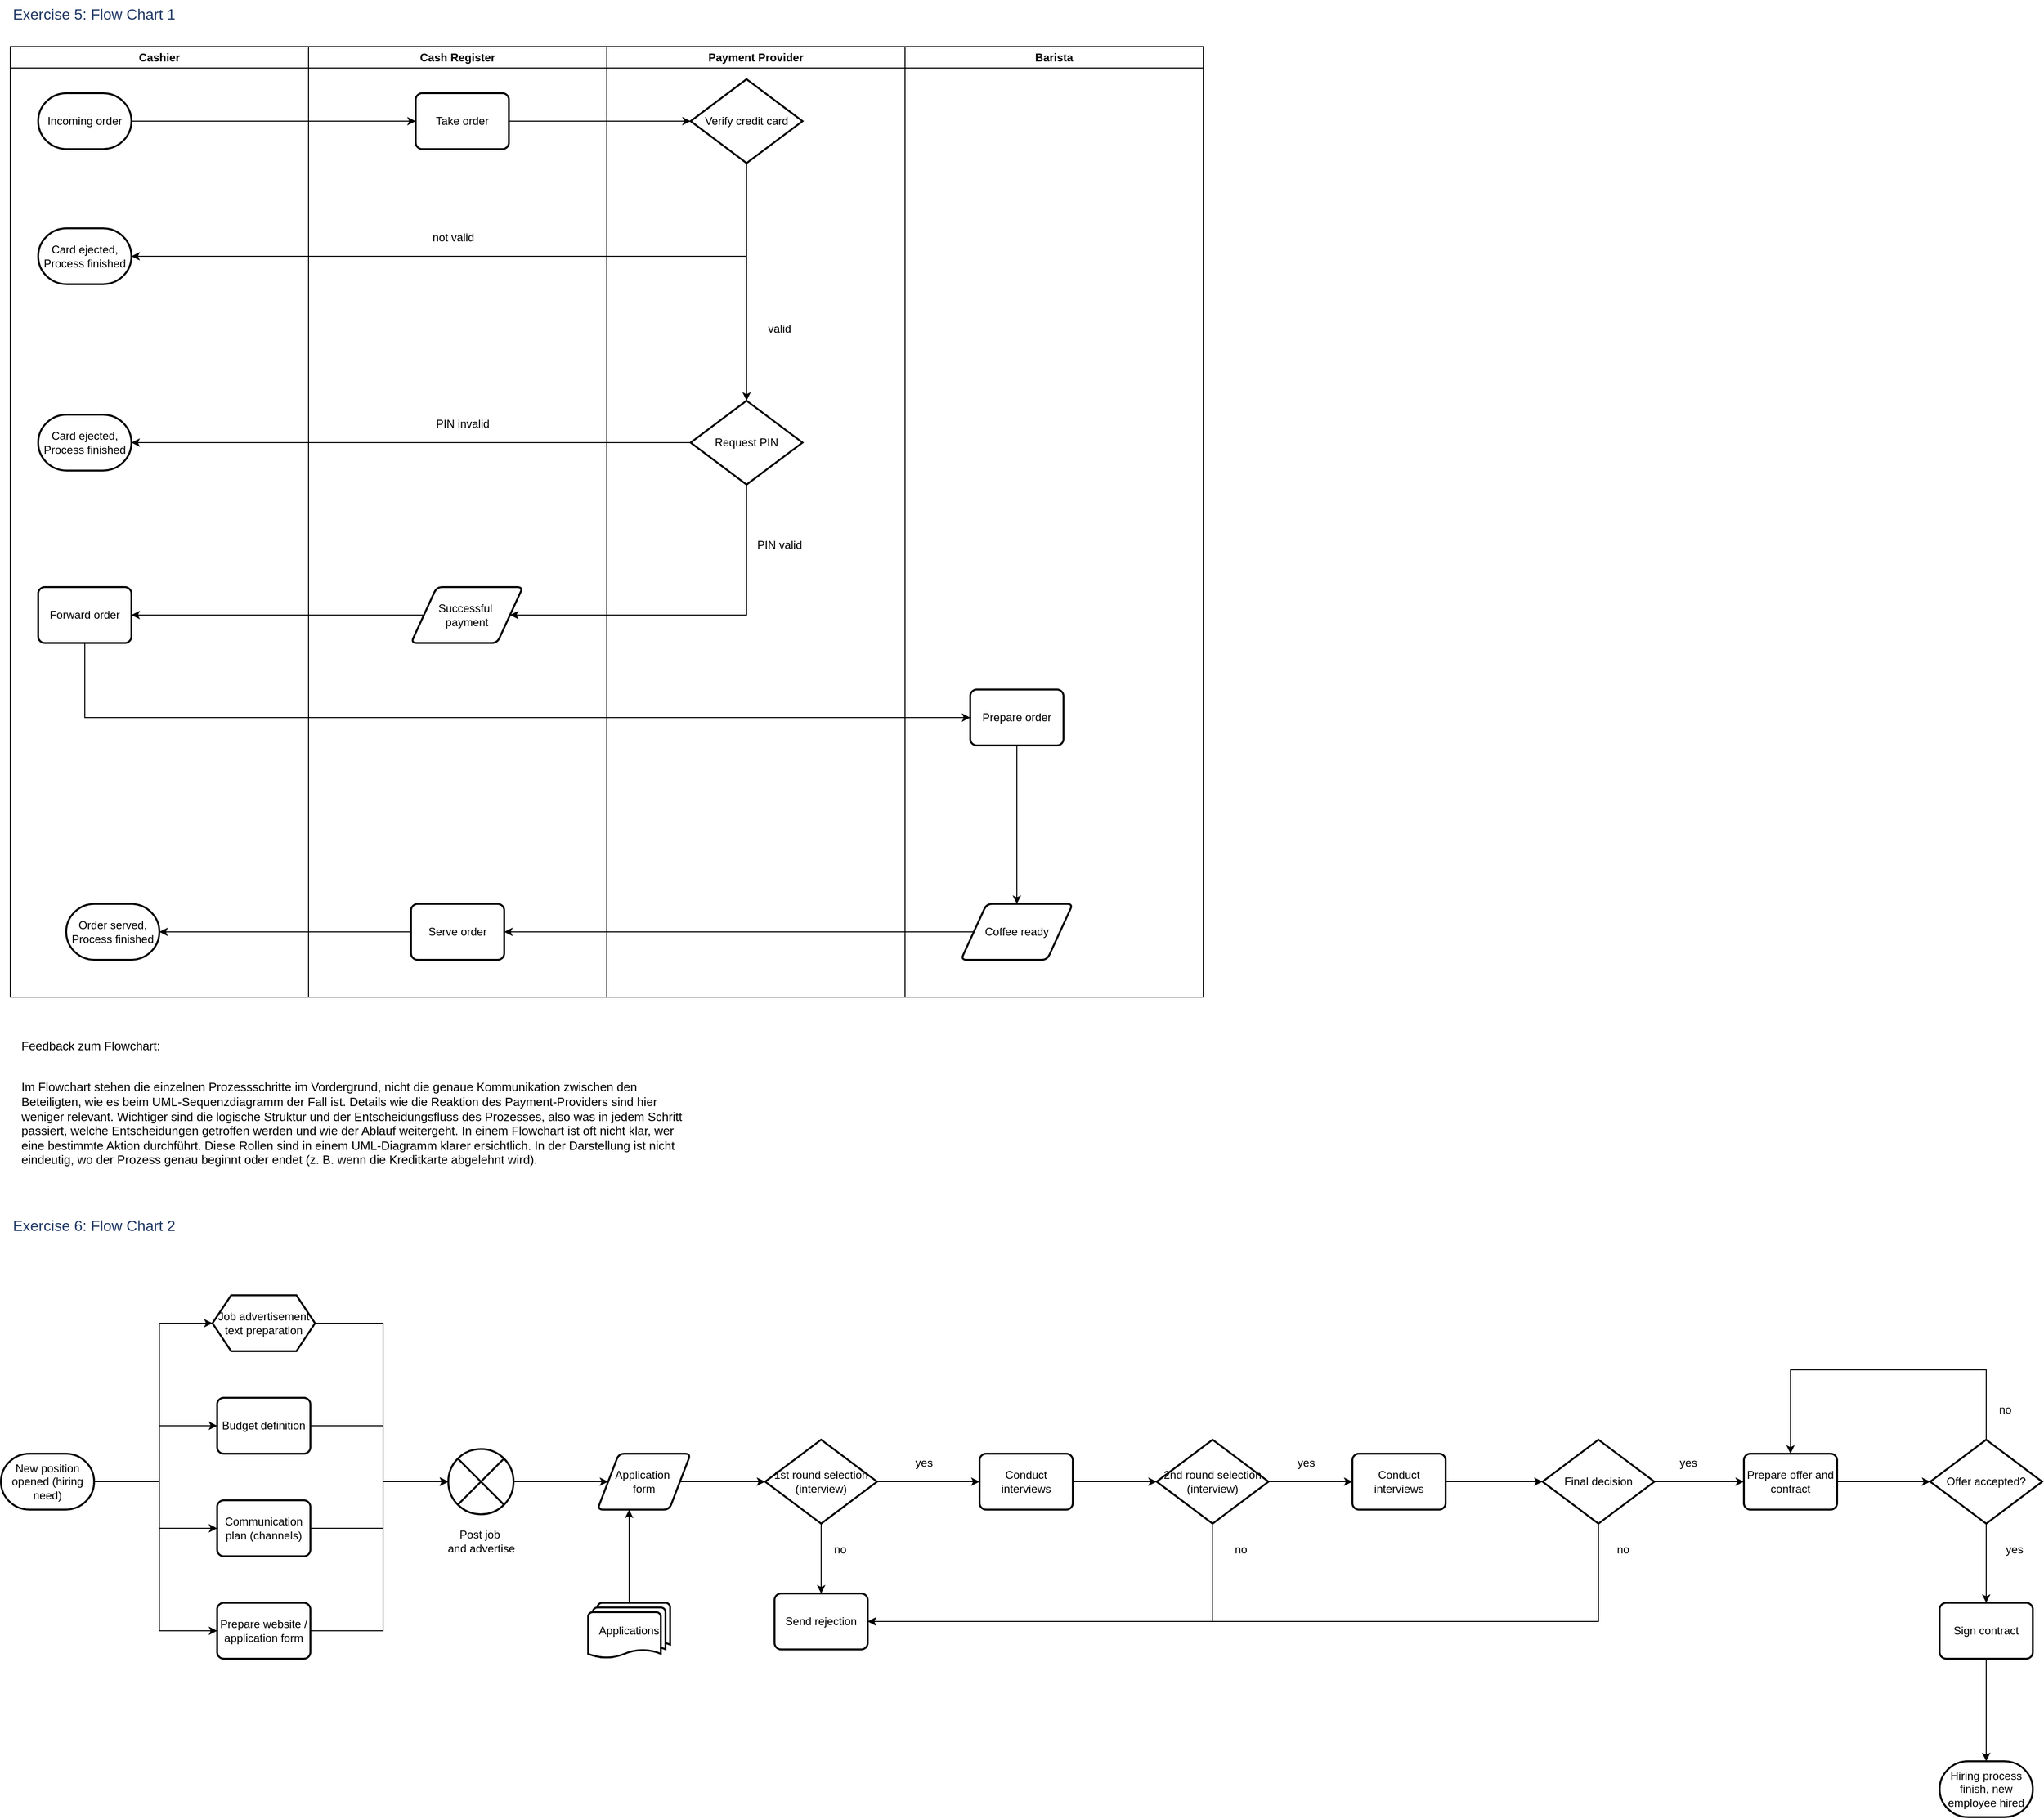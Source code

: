 <mxfile version="27.0.2">
  <diagram id="6a731a19-8d31-9384-78a2-239565b7b9f0" name="Page-1">
    <mxGraphModel dx="1627" dy="977" grid="1" gridSize="10" guides="1" tooltips="1" connect="1" arrows="1" fold="1" page="1" pageScale="1" pageWidth="1169" pageHeight="827" background="none" math="0" shadow="0">
      <root>
        <mxCell id="0" />
        <mxCell id="1" parent="0" />
        <mxCell id="QMoyi2XgnDFTkMKc4ycw-55" value="Cashier" style="swimlane;whiteSpace=wrap;html=1;" parent="1" vertex="1">
          <mxGeometry x="50" y="70" width="320" height="1020" as="geometry" />
        </mxCell>
        <mxCell id="v3eB7rThs6Ld6x55L0U5-2" value="Incoming order" style="strokeWidth=2;html=1;shape=mxgraph.flowchart.terminator;whiteSpace=wrap;" parent="QMoyi2XgnDFTkMKc4ycw-55" vertex="1">
          <mxGeometry x="30" y="50" width="100" height="60" as="geometry" />
        </mxCell>
        <mxCell id="4QQTCDZb-o6krKUZrpmz-16" value="Card ejected, Process finished" style="strokeWidth=2;html=1;shape=mxgraph.flowchart.terminator;whiteSpace=wrap;" vertex="1" parent="QMoyi2XgnDFTkMKc4ycw-55">
          <mxGeometry x="30" y="195" width="100" height="60" as="geometry" />
        </mxCell>
        <mxCell id="4QQTCDZb-o6krKUZrpmz-17" value="Card ejected, Process finished" style="strokeWidth=2;html=1;shape=mxgraph.flowchart.terminator;whiteSpace=wrap;" vertex="1" parent="QMoyi2XgnDFTkMKc4ycw-55">
          <mxGeometry x="30" y="395" width="100" height="60" as="geometry" />
        </mxCell>
        <mxCell id="4QQTCDZb-o6krKUZrpmz-18" value="Order served, Process finished" style="strokeWidth=2;html=1;shape=mxgraph.flowchart.terminator;whiteSpace=wrap;" vertex="1" parent="QMoyi2XgnDFTkMKc4ycw-55">
          <mxGeometry x="60" y="920" width="100" height="60" as="geometry" />
        </mxCell>
        <mxCell id="4QQTCDZb-o6krKUZrpmz-20" value="Forward order" style="rounded=1;whiteSpace=wrap;html=1;absoluteArcSize=1;arcSize=14;strokeWidth=2;" vertex="1" parent="QMoyi2XgnDFTkMKc4ycw-55">
          <mxGeometry x="30" y="580" width="100" height="60" as="geometry" />
        </mxCell>
        <mxCell id="QMoyi2XgnDFTkMKc4ycw-56" value="Cash Register" style="swimlane;whiteSpace=wrap;html=1;" parent="1" vertex="1">
          <mxGeometry x="370" y="70" width="320" height="1020" as="geometry" />
        </mxCell>
        <mxCell id="v3eB7rThs6Ld6x55L0U5-4" value="Take order" style="rounded=1;whiteSpace=wrap;html=1;absoluteArcSize=1;arcSize=14;strokeWidth=2;" parent="QMoyi2XgnDFTkMKc4ycw-56" vertex="1">
          <mxGeometry x="115" y="50" width="100" height="60" as="geometry" />
        </mxCell>
        <mxCell id="4QQTCDZb-o6krKUZrpmz-3" value="not valid" style="text;html=1;align=center;verticalAlign=middle;resizable=0;points=[];autosize=1;strokeColor=none;fillColor=none;" vertex="1" parent="QMoyi2XgnDFTkMKc4ycw-56">
          <mxGeometry x="120" y="190" width="70" height="30" as="geometry" />
        </mxCell>
        <mxCell id="4QQTCDZb-o6krKUZrpmz-8" value="PIN invalid" style="text;html=1;align=center;verticalAlign=middle;resizable=0;points=[];autosize=1;strokeColor=none;fillColor=none;" vertex="1" parent="QMoyi2XgnDFTkMKc4ycw-56">
          <mxGeometry x="125" y="390" width="80" height="30" as="geometry" />
        </mxCell>
        <mxCell id="4QQTCDZb-o6krKUZrpmz-19" value="Successful&amp;nbsp;&lt;div&gt;payment&lt;/div&gt;" style="shape=parallelogram;html=1;strokeWidth=2;perimeter=parallelogramPerimeter;whiteSpace=wrap;rounded=1;arcSize=12;size=0.23;" vertex="1" parent="QMoyi2XgnDFTkMKc4ycw-56">
          <mxGeometry x="110" y="580" width="120" height="60" as="geometry" />
        </mxCell>
        <mxCell id="v3eB7rThs6Ld6x55L0U5-7" value="Serve order" style="rounded=1;whiteSpace=wrap;html=1;absoluteArcSize=1;arcSize=14;strokeWidth=2;" parent="QMoyi2XgnDFTkMKc4ycw-56" vertex="1">
          <mxGeometry x="110" y="920" width="100" height="60" as="geometry" />
        </mxCell>
        <mxCell id="QMoyi2XgnDFTkMKc4ycw-57" value="Payment Provider" style="swimlane;whiteSpace=wrap;html=1;" parent="1" vertex="1">
          <mxGeometry x="690" y="70" width="320" height="1020" as="geometry" />
        </mxCell>
        <mxCell id="v3eB7rThs6Ld6x55L0U5-5" value="Verify credit card" style="strokeWidth=2;html=1;shape=mxgraph.flowchart.decision;whiteSpace=wrap;" parent="QMoyi2XgnDFTkMKc4ycw-57" vertex="1">
          <mxGeometry x="90" y="35" width="120" height="90" as="geometry" />
        </mxCell>
        <mxCell id="4QQTCDZb-o6krKUZrpmz-6" value="Request PIN" style="strokeWidth=2;html=1;shape=mxgraph.flowchart.decision;whiteSpace=wrap;" vertex="1" parent="QMoyi2XgnDFTkMKc4ycw-57">
          <mxGeometry x="90" y="380" width="120" height="90" as="geometry" />
        </mxCell>
        <mxCell id="4QQTCDZb-o6krKUZrpmz-4" value="valid" style="text;html=1;align=center;verticalAlign=middle;resizable=0;points=[];autosize=1;strokeColor=none;fillColor=none;" vertex="1" parent="QMoyi2XgnDFTkMKc4ycw-57">
          <mxGeometry x="160" y="288" width="50" height="30" as="geometry" />
        </mxCell>
        <mxCell id="4QQTCDZb-o6krKUZrpmz-27" style="edgeStyle=orthogonalEdgeStyle;rounded=0;orthogonalLoop=1;jettySize=auto;html=1;entryX=0.5;entryY=0;entryDx=0;entryDy=0;entryPerimeter=0;" edge="1" parent="QMoyi2XgnDFTkMKc4ycw-57" source="v3eB7rThs6Ld6x55L0U5-5" target="4QQTCDZb-o6krKUZrpmz-6">
          <mxGeometry relative="1" as="geometry" />
        </mxCell>
        <mxCell id="4QQTCDZb-o6krKUZrpmz-11" value="PIN valid" style="text;html=1;align=center;verticalAlign=middle;resizable=0;points=[];autosize=1;strokeColor=none;fillColor=none;" vertex="1" parent="QMoyi2XgnDFTkMKc4ycw-57">
          <mxGeometry x="150" y="520" width="70" height="30" as="geometry" />
        </mxCell>
        <mxCell id="QMoyi2XgnDFTkMKc4ycw-58" value="Barista" style="swimlane;whiteSpace=wrap;html=1;" parent="1" vertex="1">
          <mxGeometry x="1010" y="70" width="320" height="1020" as="geometry" />
        </mxCell>
        <mxCell id="v3eB7rThs6Ld6x55L0U5-6" value="Coffee ready" style="shape=parallelogram;html=1;strokeWidth=2;perimeter=parallelogramPerimeter;whiteSpace=wrap;rounded=1;arcSize=12;size=0.23;" parent="QMoyi2XgnDFTkMKc4ycw-58" vertex="1">
          <mxGeometry x="60" y="920" width="120" height="60" as="geometry" />
        </mxCell>
        <mxCell id="4QQTCDZb-o6krKUZrpmz-32" style="edgeStyle=orthogonalEdgeStyle;rounded=0;orthogonalLoop=1;jettySize=auto;html=1;exitX=0.5;exitY=1;exitDx=0;exitDy=0;entryX=0.5;entryY=0;entryDx=0;entryDy=0;" edge="1" parent="QMoyi2XgnDFTkMKc4ycw-58" source="4QQTCDZb-o6krKUZrpmz-22" target="v3eB7rThs6Ld6x55L0U5-6">
          <mxGeometry relative="1" as="geometry" />
        </mxCell>
        <mxCell id="4QQTCDZb-o6krKUZrpmz-22" value="Prepare order" style="rounded=1;whiteSpace=wrap;html=1;absoluteArcSize=1;arcSize=14;strokeWidth=2;" vertex="1" parent="QMoyi2XgnDFTkMKc4ycw-58">
          <mxGeometry x="70" y="690" width="100" height="60" as="geometry" />
        </mxCell>
        <mxCell id="4QQTCDZb-o6krKUZrpmz-15" style="edgeStyle=orthogonalEdgeStyle;rounded=0;orthogonalLoop=1;jettySize=auto;html=1;entryX=1;entryY=0.5;entryDx=0;entryDy=0;entryPerimeter=0;" edge="1" parent="1" source="4QQTCDZb-o6krKUZrpmz-6" target="4QQTCDZb-o6krKUZrpmz-17">
          <mxGeometry relative="1" as="geometry">
            <mxPoint x="600" y="495" as="targetPoint" />
          </mxGeometry>
        </mxCell>
        <mxCell id="4QQTCDZb-o6krKUZrpmz-23" style="edgeStyle=orthogonalEdgeStyle;rounded=0;orthogonalLoop=1;jettySize=auto;html=1;" edge="1" parent="1" source="v3eB7rThs6Ld6x55L0U5-2" target="v3eB7rThs6Ld6x55L0U5-4">
          <mxGeometry relative="1" as="geometry" />
        </mxCell>
        <mxCell id="4QQTCDZb-o6krKUZrpmz-26" style="edgeStyle=orthogonalEdgeStyle;rounded=0;orthogonalLoop=1;jettySize=auto;html=1;exitX=1;exitY=0.5;exitDx=0;exitDy=0;entryX=0;entryY=0.5;entryDx=0;entryDy=0;entryPerimeter=0;" edge="1" parent="1" source="v3eB7rThs6Ld6x55L0U5-4" target="v3eB7rThs6Ld6x55L0U5-5">
          <mxGeometry relative="1" as="geometry" />
        </mxCell>
        <mxCell id="4QQTCDZb-o6krKUZrpmz-28" style="edgeStyle=orthogonalEdgeStyle;rounded=0;orthogonalLoop=1;jettySize=auto;html=1;exitX=0.5;exitY=1;exitDx=0;exitDy=0;exitPerimeter=0;entryX=1;entryY=0.5;entryDx=0;entryDy=0;entryPerimeter=0;" edge="1" parent="1" source="v3eB7rThs6Ld6x55L0U5-5" target="4QQTCDZb-o6krKUZrpmz-16">
          <mxGeometry relative="1" as="geometry">
            <mxPoint x="220" y="310" as="targetPoint" />
          </mxGeometry>
        </mxCell>
        <mxCell id="4QQTCDZb-o6krKUZrpmz-29" style="edgeStyle=orthogonalEdgeStyle;rounded=0;orthogonalLoop=1;jettySize=auto;html=1;exitX=0.5;exitY=1;exitDx=0;exitDy=0;exitPerimeter=0;entryX=1;entryY=0.5;entryDx=0;entryDy=0;" edge="1" parent="1" source="4QQTCDZb-o6krKUZrpmz-6" target="4QQTCDZb-o6krKUZrpmz-19">
          <mxGeometry relative="1" as="geometry">
            <Array as="points">
              <mxPoint x="840" y="680" />
            </Array>
          </mxGeometry>
        </mxCell>
        <mxCell id="4QQTCDZb-o6krKUZrpmz-30" style="edgeStyle=orthogonalEdgeStyle;rounded=0;orthogonalLoop=1;jettySize=auto;html=1;" edge="1" parent="1" source="4QQTCDZb-o6krKUZrpmz-19" target="4QQTCDZb-o6krKUZrpmz-20">
          <mxGeometry relative="1" as="geometry" />
        </mxCell>
        <mxCell id="4QQTCDZb-o6krKUZrpmz-31" style="edgeStyle=orthogonalEdgeStyle;rounded=0;orthogonalLoop=1;jettySize=auto;html=1;exitX=0.5;exitY=1;exitDx=0;exitDy=0;entryX=0;entryY=0.5;entryDx=0;entryDy=0;" edge="1" parent="1" source="4QQTCDZb-o6krKUZrpmz-20" target="4QQTCDZb-o6krKUZrpmz-22">
          <mxGeometry relative="1" as="geometry">
            <mxPoint x="870" y="810" as="targetPoint" />
          </mxGeometry>
        </mxCell>
        <mxCell id="4QQTCDZb-o6krKUZrpmz-33" style="edgeStyle=orthogonalEdgeStyle;rounded=0;orthogonalLoop=1;jettySize=auto;html=1;" edge="1" parent="1" source="v3eB7rThs6Ld6x55L0U5-6" target="v3eB7rThs6Ld6x55L0U5-7">
          <mxGeometry relative="1" as="geometry" />
        </mxCell>
        <mxCell id="4QQTCDZb-o6krKUZrpmz-34" style="edgeStyle=orthogonalEdgeStyle;rounded=0;orthogonalLoop=1;jettySize=auto;html=1;entryX=1;entryY=0.5;entryDx=0;entryDy=0;entryPerimeter=0;" edge="1" parent="1" source="v3eB7rThs6Ld6x55L0U5-7" target="4QQTCDZb-o6krKUZrpmz-18">
          <mxGeometry relative="1" as="geometry" />
        </mxCell>
        <mxCell id="4QQTCDZb-o6krKUZrpmz-35" value="&lt;span style=&quot;text-align: start;&quot; id=&quot;docs-internal-guid-c35cb56e-7fff-977a-4dba-418032188825&quot;&gt;&lt;span style=&quot;font-size: 12pt; font-family: Calibri, sans-serif; color: rgb(31, 56, 99); font-variant-ligatures: normal; font-variant-alternates: normal; font-variant-numeric: normal; font-variant-east-asian: normal; font-variant-position: normal; vertical-align: baseline; white-space: pre-wrap;&quot;&gt;Exercise 5: Flow Chart 1&lt;/span&gt;&lt;/span&gt;" style="text;html=1;align=center;verticalAlign=middle;whiteSpace=wrap;rounded=0;" vertex="1" parent="1">
          <mxGeometry x="50" y="20" width="180" height="30" as="geometry" />
        </mxCell>
        <mxCell id="4QQTCDZb-o6krKUZrpmz-36" value="Feedback zum Flowchart:&amp;nbsp;&lt;div&gt;&lt;br&gt;&lt;/div&gt;&lt;div&gt;&lt;p style=&quot;&quot;&gt;Im Flowchart stehen die einzelnen Prozessschritte im Vordergrund, nicht die genaue Kommunikation zwischen den Beteiligten, wie es beim UML-Sequenzdiagramm der Fall ist. Details wie die Reaktion des Payment-Providers sind hier weniger relevant. Wichtiger sind die logische Struktur und der Entscheidungsfluss des Prozesses, also was in jedem Schritt passiert, welche Entscheidungen getroffen werden und wie der Ablauf weitergeht. In einem Flowchart ist oft nicht klar, wer eine bestimmte Aktion durchführt. Diese Rollen sind in einem UML-Diagramm klarer ersichtlich. In der Darstellung ist nicht eindeutig, wo der Prozess genau beginnt oder endet (z. B. wenn die Kreditkarte abgelehnt wird).&lt;/p&gt;&lt;/div&gt;" style="text;html=1;align=left;verticalAlign=middle;whiteSpace=wrap;rounded=0;fontSize=13;" vertex="1" parent="1">
          <mxGeometry x="60" y="1130" width="720" height="160" as="geometry" />
        </mxCell>
        <mxCell id="4QQTCDZb-o6krKUZrpmz-37" value="&lt;span style=&quot;text-align: start;&quot; id=&quot;docs-internal-guid-c35cb56e-7fff-977a-4dba-418032188825&quot;&gt;&lt;span style=&quot;font-size: 12pt; font-family: Calibri, sans-serif; color: rgb(31, 56, 99); font-variant-ligatures: normal; font-variant-alternates: normal; font-variant-numeric: normal; font-variant-east-asian: normal; font-variant-position: normal; vertical-align: baseline; white-space: pre-wrap;&quot;&gt;Exercise 6: Flow Chart 2&lt;/span&gt;&lt;/span&gt;" style="text;html=1;align=center;verticalAlign=middle;whiteSpace=wrap;rounded=0;" vertex="1" parent="1">
          <mxGeometry x="50" y="1320" width="180" height="30" as="geometry" />
        </mxCell>
        <mxCell id="4QQTCDZb-o6krKUZrpmz-44" style="edgeStyle=orthogonalEdgeStyle;rounded=0;orthogonalLoop=1;jettySize=auto;html=1;entryX=0;entryY=0.5;entryDx=0;entryDy=0;" edge="1" parent="1" source="4QQTCDZb-o6krKUZrpmz-38" target="4QQTCDZb-o6krKUZrpmz-39">
          <mxGeometry relative="1" as="geometry">
            <Array as="points">
              <mxPoint x="210" y="1610" />
              <mxPoint x="210" y="1440" />
            </Array>
          </mxGeometry>
        </mxCell>
        <mxCell id="4QQTCDZb-o6krKUZrpmz-45" style="edgeStyle=orthogonalEdgeStyle;rounded=0;orthogonalLoop=1;jettySize=auto;html=1;exitX=1;exitY=0.5;exitDx=0;exitDy=0;exitPerimeter=0;entryX=0;entryY=0.5;entryDx=0;entryDy=0;" edge="1" parent="1" source="4QQTCDZb-o6krKUZrpmz-38" target="4QQTCDZb-o6krKUZrpmz-40">
          <mxGeometry relative="1" as="geometry">
            <Array as="points">
              <mxPoint x="210" y="1610" />
              <mxPoint x="210" y="1550" />
            </Array>
          </mxGeometry>
        </mxCell>
        <mxCell id="4QQTCDZb-o6krKUZrpmz-46" style="edgeStyle=orthogonalEdgeStyle;rounded=0;orthogonalLoop=1;jettySize=auto;html=1;entryX=0;entryY=0.5;entryDx=0;entryDy=0;" edge="1" parent="1" source="4QQTCDZb-o6krKUZrpmz-38" target="4QQTCDZb-o6krKUZrpmz-41">
          <mxGeometry relative="1" as="geometry">
            <Array as="points">
              <mxPoint x="210" y="1610" />
              <mxPoint x="210" y="1660" />
            </Array>
          </mxGeometry>
        </mxCell>
        <mxCell id="4QQTCDZb-o6krKUZrpmz-47" style="edgeStyle=orthogonalEdgeStyle;rounded=0;orthogonalLoop=1;jettySize=auto;html=1;entryX=0;entryY=0.5;entryDx=0;entryDy=0;" edge="1" parent="1" source="4QQTCDZb-o6krKUZrpmz-38" target="4QQTCDZb-o6krKUZrpmz-42">
          <mxGeometry relative="1" as="geometry">
            <Array as="points">
              <mxPoint x="210" y="1610" />
              <mxPoint x="210" y="1770" />
            </Array>
          </mxGeometry>
        </mxCell>
        <mxCell id="4QQTCDZb-o6krKUZrpmz-38" value="New position opened (hiring need)" style="strokeWidth=2;html=1;shape=mxgraph.flowchart.terminator;whiteSpace=wrap;" vertex="1" parent="1">
          <mxGeometry x="40" y="1580" width="100" height="60" as="geometry" />
        </mxCell>
        <mxCell id="4QQTCDZb-o6krKUZrpmz-39" value="Job advertisement text preparation" style="shape=hexagon;perimeter=hexagonPerimeter2;whiteSpace=wrap;html=1;fixedSize=1;strokeWidth=2;" vertex="1" parent="1">
          <mxGeometry x="267" y="1410" width="110" height="60" as="geometry" />
        </mxCell>
        <mxCell id="4QQTCDZb-o6krKUZrpmz-40" value="Budget definition" style="rounded=1;whiteSpace=wrap;html=1;absoluteArcSize=1;arcSize=14;strokeWidth=2;" vertex="1" parent="1">
          <mxGeometry x="272" y="1520" width="100" height="60" as="geometry" />
        </mxCell>
        <mxCell id="4QQTCDZb-o6krKUZrpmz-41" value="Communication plan (channels)" style="rounded=1;whiteSpace=wrap;html=1;absoluteArcSize=1;arcSize=14;strokeWidth=2;" vertex="1" parent="1">
          <mxGeometry x="272" y="1630" width="100" height="60" as="geometry" />
        </mxCell>
        <mxCell id="4QQTCDZb-o6krKUZrpmz-54" style="edgeStyle=orthogonalEdgeStyle;rounded=0;orthogonalLoop=1;jettySize=auto;html=1;" edge="1" parent="1" source="4QQTCDZb-o6krKUZrpmz-42">
          <mxGeometry relative="1" as="geometry">
            <mxPoint x="520" y="1610" as="targetPoint" />
            <Array as="points">
              <mxPoint x="450" y="1770" />
              <mxPoint x="450" y="1610" />
            </Array>
          </mxGeometry>
        </mxCell>
        <mxCell id="4QQTCDZb-o6krKUZrpmz-42" value="Prepare website / application form" style="rounded=1;whiteSpace=wrap;html=1;absoluteArcSize=1;arcSize=14;strokeWidth=2;" vertex="1" parent="1">
          <mxGeometry x="272" y="1740" width="100" height="60" as="geometry" />
        </mxCell>
        <mxCell id="4QQTCDZb-o6krKUZrpmz-57" style="edgeStyle=orthogonalEdgeStyle;rounded=0;orthogonalLoop=1;jettySize=auto;html=1;exitX=1;exitY=0.5;exitDx=0;exitDy=0;exitPerimeter=0;" edge="1" parent="1" source="4QQTCDZb-o6krKUZrpmz-48" target="4QQTCDZb-o6krKUZrpmz-56">
          <mxGeometry relative="1" as="geometry" />
        </mxCell>
        <mxCell id="4QQTCDZb-o6krKUZrpmz-48" value="" style="verticalLabelPosition=bottom;verticalAlign=top;html=1;shape=mxgraph.flowchart.or;strokeWidth=2;" vertex="1" parent="1">
          <mxGeometry x="520" y="1575" width="70" height="70" as="geometry" />
        </mxCell>
        <mxCell id="4QQTCDZb-o6krKUZrpmz-49" style="edgeStyle=orthogonalEdgeStyle;rounded=0;orthogonalLoop=1;jettySize=auto;html=1;exitX=1;exitY=0.5;exitDx=0;exitDy=0;entryX=0;entryY=0.5;entryDx=0;entryDy=0;entryPerimeter=0;" edge="1" parent="1" source="4QQTCDZb-o6krKUZrpmz-39" target="4QQTCDZb-o6krKUZrpmz-48">
          <mxGeometry relative="1" as="geometry">
            <Array as="points">
              <mxPoint x="450" y="1440" />
              <mxPoint x="450" y="1610" />
            </Array>
          </mxGeometry>
        </mxCell>
        <mxCell id="4QQTCDZb-o6krKUZrpmz-52" style="edgeStyle=orthogonalEdgeStyle;rounded=0;orthogonalLoop=1;jettySize=auto;html=1;exitX=1;exitY=0.5;exitDx=0;exitDy=0;entryX=0;entryY=0.5;entryDx=0;entryDy=0;entryPerimeter=0;" edge="1" parent="1" source="4QQTCDZb-o6krKUZrpmz-40" target="4QQTCDZb-o6krKUZrpmz-48">
          <mxGeometry relative="1" as="geometry">
            <Array as="points">
              <mxPoint x="450" y="1550" />
              <mxPoint x="450" y="1610" />
            </Array>
          </mxGeometry>
        </mxCell>
        <mxCell id="4QQTCDZb-o6krKUZrpmz-53" style="edgeStyle=orthogonalEdgeStyle;rounded=0;orthogonalLoop=1;jettySize=auto;html=1;entryX=0;entryY=0.5;entryDx=0;entryDy=0;entryPerimeter=0;" edge="1" parent="1" source="4QQTCDZb-o6krKUZrpmz-41" target="4QQTCDZb-o6krKUZrpmz-48">
          <mxGeometry relative="1" as="geometry">
            <Array as="points">
              <mxPoint x="450" y="1660" />
              <mxPoint x="450" y="1610" />
            </Array>
          </mxGeometry>
        </mxCell>
        <mxCell id="4QQTCDZb-o6krKUZrpmz-55" value="Post job&amp;nbsp;&lt;div&gt;and advertise&lt;/div&gt;" style="text;html=1;align=center;verticalAlign=middle;resizable=0;points=[];autosize=1;strokeColor=none;fillColor=none;" vertex="1" parent="1">
          <mxGeometry x="505" y="1654" width="100" height="40" as="geometry" />
        </mxCell>
        <mxCell id="4QQTCDZb-o6krKUZrpmz-56" value="Application&amp;nbsp;&lt;div&gt;form&lt;/div&gt;" style="shape=parallelogram;html=1;strokeWidth=2;perimeter=parallelogramPerimeter;whiteSpace=wrap;rounded=1;arcSize=12;size=0.23;" vertex="1" parent="1">
          <mxGeometry x="680" y="1580" width="100" height="60" as="geometry" />
        </mxCell>
        <mxCell id="4QQTCDZb-o6krKUZrpmz-58" value="Applications" style="strokeWidth=2;html=1;shape=mxgraph.flowchart.multi-document;whiteSpace=wrap;" vertex="1" parent="1">
          <mxGeometry x="670" y="1740" width="88" height="60" as="geometry" />
        </mxCell>
        <mxCell id="4QQTCDZb-o6krKUZrpmz-60" style="edgeStyle=orthogonalEdgeStyle;rounded=0;orthogonalLoop=1;jettySize=auto;html=1;exitX=0.5;exitY=0;exitDx=0;exitDy=0;exitPerimeter=0;" edge="1" parent="1" source="4QQTCDZb-o6krKUZrpmz-58">
          <mxGeometry relative="1" as="geometry">
            <mxPoint x="714" y="1640" as="targetPoint" />
          </mxGeometry>
        </mxCell>
        <mxCell id="4QQTCDZb-o6krKUZrpmz-68" style="edgeStyle=orthogonalEdgeStyle;rounded=0;orthogonalLoop=1;jettySize=auto;html=1;exitX=1;exitY=0.5;exitDx=0;exitDy=0;exitPerimeter=0;entryX=0;entryY=0.5;entryDx=0;entryDy=0;" edge="1" parent="1" source="4QQTCDZb-o6krKUZrpmz-62" target="4QQTCDZb-o6krKUZrpmz-67">
          <mxGeometry relative="1" as="geometry" />
        </mxCell>
        <mxCell id="4QQTCDZb-o6krKUZrpmz-71" style="edgeStyle=orthogonalEdgeStyle;rounded=0;orthogonalLoop=1;jettySize=auto;html=1;exitX=0.5;exitY=1;exitDx=0;exitDy=0;exitPerimeter=0;" edge="1" parent="1" source="4QQTCDZb-o6krKUZrpmz-62" target="4QQTCDZb-o6krKUZrpmz-70">
          <mxGeometry relative="1" as="geometry" />
        </mxCell>
        <mxCell id="4QQTCDZb-o6krKUZrpmz-62" value="1st round selection (interview)" style="strokeWidth=2;html=1;shape=mxgraph.flowchart.decision;whiteSpace=wrap;" vertex="1" parent="1">
          <mxGeometry x="860" y="1565" width="120" height="90" as="geometry" />
        </mxCell>
        <mxCell id="4QQTCDZb-o6krKUZrpmz-63" style="edgeStyle=orthogonalEdgeStyle;rounded=0;orthogonalLoop=1;jettySize=auto;html=1;exitX=1;exitY=0.5;exitDx=0;exitDy=0;entryX=0;entryY=0.5;entryDx=0;entryDy=0;entryPerimeter=0;" edge="1" parent="1" source="4QQTCDZb-o6krKUZrpmz-56" target="4QQTCDZb-o6krKUZrpmz-62">
          <mxGeometry relative="1" as="geometry" />
        </mxCell>
        <mxCell id="4QQTCDZb-o6krKUZrpmz-66" value="yes" style="text;html=1;align=center;verticalAlign=middle;resizable=0;points=[];autosize=1;strokeColor=none;fillColor=none;" vertex="1" parent="1">
          <mxGeometry x="1010" y="1575" width="40" height="30" as="geometry" />
        </mxCell>
        <mxCell id="4QQTCDZb-o6krKUZrpmz-67" value="Conduct interviews" style="rounded=1;whiteSpace=wrap;html=1;absoluteArcSize=1;arcSize=14;strokeWidth=2;" vertex="1" parent="1">
          <mxGeometry x="1090" y="1580" width="100" height="60" as="geometry" />
        </mxCell>
        <mxCell id="4QQTCDZb-o6krKUZrpmz-70" value="Send rejection" style="rounded=1;whiteSpace=wrap;html=1;absoluteArcSize=1;arcSize=14;strokeWidth=2;" vertex="1" parent="1">
          <mxGeometry x="870" y="1730" width="100" height="60" as="geometry" />
        </mxCell>
        <mxCell id="4QQTCDZb-o6krKUZrpmz-76" style="edgeStyle=orthogonalEdgeStyle;rounded=0;orthogonalLoop=1;jettySize=auto;html=1;exitX=1;exitY=0.5;exitDx=0;exitDy=0;exitPerimeter=0;entryX=0;entryY=0.5;entryDx=0;entryDy=0;" edge="1" parent="1" source="4QQTCDZb-o6krKUZrpmz-72" target="4QQTCDZb-o6krKUZrpmz-75">
          <mxGeometry relative="1" as="geometry" />
        </mxCell>
        <mxCell id="4QQTCDZb-o6krKUZrpmz-77" style="edgeStyle=orthogonalEdgeStyle;rounded=0;orthogonalLoop=1;jettySize=auto;html=1;exitX=0.5;exitY=1;exitDx=0;exitDy=0;exitPerimeter=0;entryX=1;entryY=0.5;entryDx=0;entryDy=0;" edge="1" parent="1" source="4QQTCDZb-o6krKUZrpmz-72" target="4QQTCDZb-o6krKUZrpmz-70">
          <mxGeometry relative="1" as="geometry" />
        </mxCell>
        <mxCell id="4QQTCDZb-o6krKUZrpmz-72" value="2nd round selection (interview)" style="strokeWidth=2;html=1;shape=mxgraph.flowchart.decision;whiteSpace=wrap;" vertex="1" parent="1">
          <mxGeometry x="1280" y="1565" width="120" height="90" as="geometry" />
        </mxCell>
        <mxCell id="4QQTCDZb-o6krKUZrpmz-73" style="edgeStyle=orthogonalEdgeStyle;rounded=0;orthogonalLoop=1;jettySize=auto;html=1;exitX=1;exitY=0.5;exitDx=0;exitDy=0;entryX=0;entryY=0.5;entryDx=0;entryDy=0;entryPerimeter=0;" edge="1" parent="1" source="4QQTCDZb-o6krKUZrpmz-67" target="4QQTCDZb-o6krKUZrpmz-72">
          <mxGeometry relative="1" as="geometry" />
        </mxCell>
        <mxCell id="4QQTCDZb-o6krKUZrpmz-74" value="no" style="text;html=1;align=center;verticalAlign=middle;resizable=0;points=[];autosize=1;strokeColor=none;fillColor=none;" vertex="1" parent="1">
          <mxGeometry x="920" y="1668" width="40" height="30" as="geometry" />
        </mxCell>
        <mxCell id="4QQTCDZb-o6krKUZrpmz-75" value="Conduct interviews" style="rounded=1;whiteSpace=wrap;html=1;absoluteArcSize=1;arcSize=14;strokeWidth=2;" vertex="1" parent="1">
          <mxGeometry x="1490" y="1580" width="100" height="60" as="geometry" />
        </mxCell>
        <mxCell id="4QQTCDZb-o6krKUZrpmz-78" value="yes" style="text;html=1;align=center;verticalAlign=middle;resizable=0;points=[];autosize=1;strokeColor=none;fillColor=none;" vertex="1" parent="1">
          <mxGeometry x="1420" y="1575" width="40" height="30" as="geometry" />
        </mxCell>
        <mxCell id="4QQTCDZb-o6krKUZrpmz-79" value="no" style="text;html=1;align=center;verticalAlign=middle;resizable=0;points=[];autosize=1;strokeColor=none;fillColor=none;" vertex="1" parent="1">
          <mxGeometry x="1350" y="1668" width="40" height="30" as="geometry" />
        </mxCell>
        <mxCell id="4QQTCDZb-o6krKUZrpmz-94" style="edgeStyle=orthogonalEdgeStyle;rounded=0;orthogonalLoop=1;jettySize=auto;html=1;exitX=0.5;exitY=1;exitDx=0;exitDy=0;exitPerimeter=0;" edge="1" parent="1" source="4QQTCDZb-o6krKUZrpmz-89">
          <mxGeometry relative="1" as="geometry">
            <mxPoint x="970" y="1760" as="targetPoint" />
            <Array as="points">
              <mxPoint x="1754" y="1760" />
            </Array>
          </mxGeometry>
        </mxCell>
        <mxCell id="4QQTCDZb-o6krKUZrpmz-96" style="edgeStyle=orthogonalEdgeStyle;rounded=0;orthogonalLoop=1;jettySize=auto;html=1;exitX=1;exitY=0.5;exitDx=0;exitDy=0;exitPerimeter=0;entryX=0;entryY=0.5;entryDx=0;entryDy=0;" edge="1" parent="1" source="4QQTCDZb-o6krKUZrpmz-89" target="4QQTCDZb-o6krKUZrpmz-93">
          <mxGeometry relative="1" as="geometry" />
        </mxCell>
        <mxCell id="4QQTCDZb-o6krKUZrpmz-89" value="Final decision" style="strokeWidth=2;html=1;shape=mxgraph.flowchart.decision;whiteSpace=wrap;" vertex="1" parent="1">
          <mxGeometry x="1694" y="1565" width="120" height="90" as="geometry" />
        </mxCell>
        <mxCell id="4QQTCDZb-o6krKUZrpmz-90" style="edgeStyle=orthogonalEdgeStyle;rounded=0;orthogonalLoop=1;jettySize=auto;html=1;exitX=1;exitY=0.5;exitDx=0;exitDy=0;entryX=0;entryY=0.5;entryDx=0;entryDy=0;entryPerimeter=0;" edge="1" parent="1" source="4QQTCDZb-o6krKUZrpmz-75" target="4QQTCDZb-o6krKUZrpmz-89">
          <mxGeometry relative="1" as="geometry" />
        </mxCell>
        <mxCell id="4QQTCDZb-o6krKUZrpmz-93" value="Prepare offer and contract" style="rounded=1;whiteSpace=wrap;html=1;absoluteArcSize=1;arcSize=14;strokeWidth=2;" vertex="1" parent="1">
          <mxGeometry x="1910" y="1580" width="100" height="60" as="geometry" />
        </mxCell>
        <mxCell id="4QQTCDZb-o6krKUZrpmz-95" value="no" style="text;html=1;align=center;verticalAlign=middle;resizable=0;points=[];autosize=1;strokeColor=none;fillColor=none;" vertex="1" parent="1">
          <mxGeometry x="1760" y="1668" width="40" height="30" as="geometry" />
        </mxCell>
        <mxCell id="4QQTCDZb-o6krKUZrpmz-97" value="yes" style="text;html=1;align=center;verticalAlign=middle;resizable=0;points=[];autosize=1;strokeColor=none;fillColor=none;" vertex="1" parent="1">
          <mxGeometry x="1830" y="1575" width="40" height="30" as="geometry" />
        </mxCell>
        <mxCell id="4QQTCDZb-o6krKUZrpmz-102" style="edgeStyle=orthogonalEdgeStyle;rounded=0;orthogonalLoop=1;jettySize=auto;html=1;entryX=0.5;entryY=0;entryDx=0;entryDy=0;" edge="1" parent="1" source="4QQTCDZb-o6krKUZrpmz-98" target="4QQTCDZb-o6krKUZrpmz-93">
          <mxGeometry relative="1" as="geometry">
            <Array as="points">
              <mxPoint x="2170" y="1490" />
              <mxPoint x="1960" y="1490" />
            </Array>
          </mxGeometry>
        </mxCell>
        <mxCell id="4QQTCDZb-o6krKUZrpmz-106" style="edgeStyle=orthogonalEdgeStyle;rounded=0;orthogonalLoop=1;jettySize=auto;html=1;entryX=0.5;entryY=0;entryDx=0;entryDy=0;" edge="1" parent="1" source="4QQTCDZb-o6krKUZrpmz-98" target="4QQTCDZb-o6krKUZrpmz-105">
          <mxGeometry relative="1" as="geometry" />
        </mxCell>
        <mxCell id="4QQTCDZb-o6krKUZrpmz-98" value="Offer accepted?" style="strokeWidth=2;html=1;shape=mxgraph.flowchart.decision;whiteSpace=wrap;" vertex="1" parent="1">
          <mxGeometry x="2110" y="1565" width="120" height="90" as="geometry" />
        </mxCell>
        <mxCell id="4QQTCDZb-o6krKUZrpmz-99" style="edgeStyle=orthogonalEdgeStyle;rounded=0;orthogonalLoop=1;jettySize=auto;html=1;exitX=1;exitY=0.5;exitDx=0;exitDy=0;entryX=0;entryY=0.5;entryDx=0;entryDy=0;entryPerimeter=0;" edge="1" parent="1" source="4QQTCDZb-o6krKUZrpmz-93" target="4QQTCDZb-o6krKUZrpmz-98">
          <mxGeometry relative="1" as="geometry" />
        </mxCell>
        <mxCell id="4QQTCDZb-o6krKUZrpmz-103" value="no" style="text;html=1;align=center;verticalAlign=middle;resizable=0;points=[];autosize=1;strokeColor=none;fillColor=none;" vertex="1" parent="1">
          <mxGeometry x="2170" y="1518" width="40" height="30" as="geometry" />
        </mxCell>
        <mxCell id="4QQTCDZb-o6krKUZrpmz-104" value="yes" style="text;html=1;align=center;verticalAlign=middle;resizable=0;points=[];autosize=1;strokeColor=none;fillColor=none;" vertex="1" parent="1">
          <mxGeometry x="2180" y="1668" width="40" height="30" as="geometry" />
        </mxCell>
        <mxCell id="4QQTCDZb-o6krKUZrpmz-105" value="Sign contract" style="rounded=1;whiteSpace=wrap;html=1;absoluteArcSize=1;arcSize=14;strokeWidth=2;" vertex="1" parent="1">
          <mxGeometry x="2120" y="1740" width="100" height="60" as="geometry" />
        </mxCell>
        <mxCell id="4QQTCDZb-o6krKUZrpmz-107" value="Hiring process finish, new employee hired" style="strokeWidth=2;html=1;shape=mxgraph.flowchart.terminator;whiteSpace=wrap;" vertex="1" parent="1">
          <mxGeometry x="2120" y="1910" width="100" height="60" as="geometry" />
        </mxCell>
        <mxCell id="4QQTCDZb-o6krKUZrpmz-108" style="edgeStyle=orthogonalEdgeStyle;rounded=0;orthogonalLoop=1;jettySize=auto;html=1;exitX=0.5;exitY=1;exitDx=0;exitDy=0;entryX=0.5;entryY=0;entryDx=0;entryDy=0;entryPerimeter=0;" edge="1" parent="1" source="4QQTCDZb-o6krKUZrpmz-105" target="4QQTCDZb-o6krKUZrpmz-107">
          <mxGeometry relative="1" as="geometry" />
        </mxCell>
      </root>
    </mxGraphModel>
  </diagram>
</mxfile>
